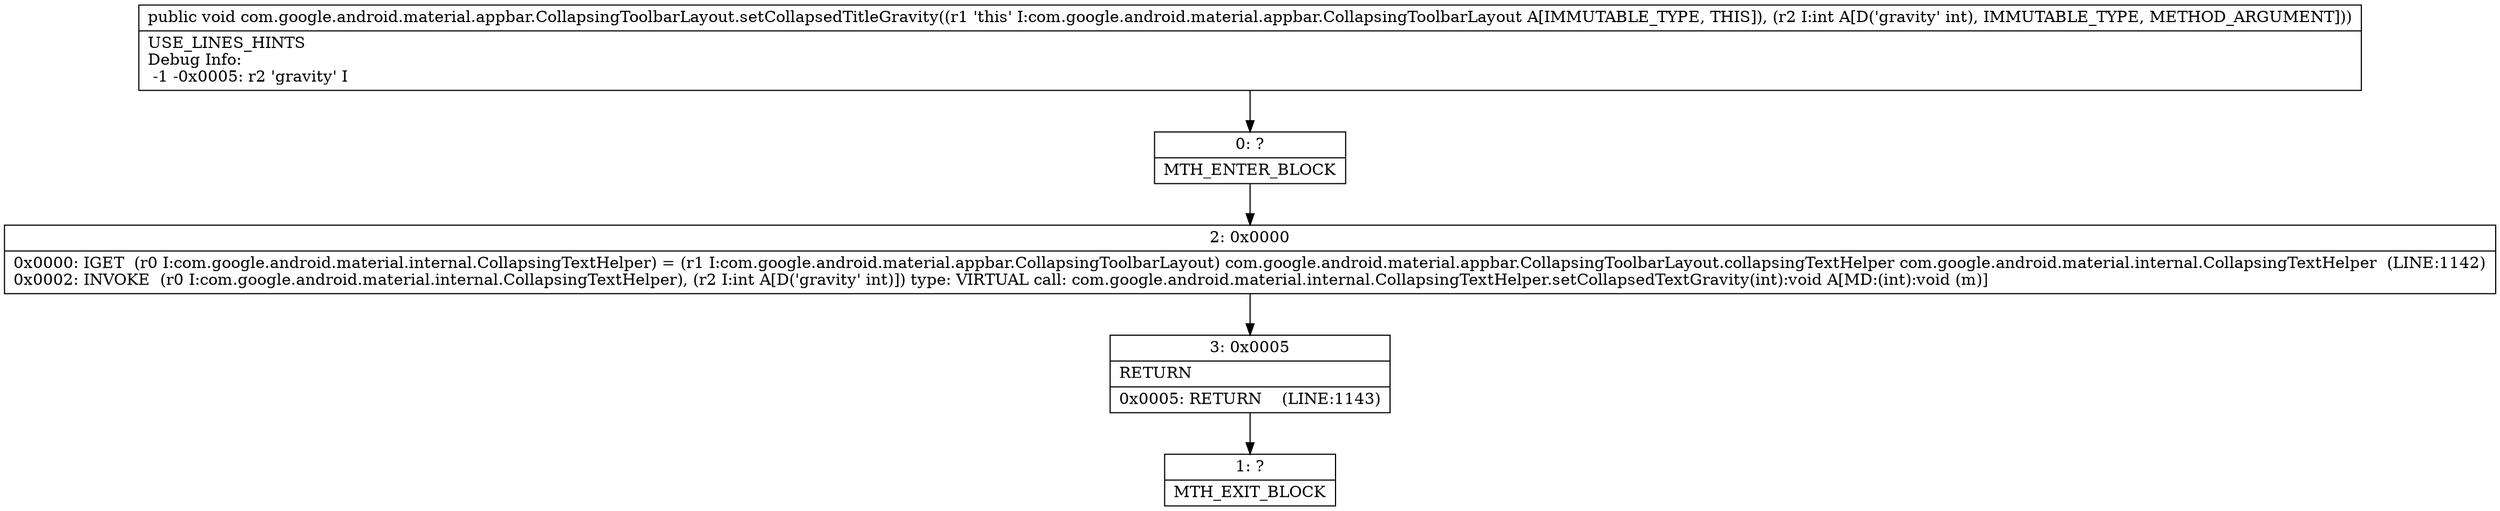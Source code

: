 digraph "CFG forcom.google.android.material.appbar.CollapsingToolbarLayout.setCollapsedTitleGravity(I)V" {
Node_0 [shape=record,label="{0\:\ ?|MTH_ENTER_BLOCK\l}"];
Node_2 [shape=record,label="{2\:\ 0x0000|0x0000: IGET  (r0 I:com.google.android.material.internal.CollapsingTextHelper) = (r1 I:com.google.android.material.appbar.CollapsingToolbarLayout) com.google.android.material.appbar.CollapsingToolbarLayout.collapsingTextHelper com.google.android.material.internal.CollapsingTextHelper  (LINE:1142)\l0x0002: INVOKE  (r0 I:com.google.android.material.internal.CollapsingTextHelper), (r2 I:int A[D('gravity' int)]) type: VIRTUAL call: com.google.android.material.internal.CollapsingTextHelper.setCollapsedTextGravity(int):void A[MD:(int):void (m)]\l}"];
Node_3 [shape=record,label="{3\:\ 0x0005|RETURN\l|0x0005: RETURN    (LINE:1143)\l}"];
Node_1 [shape=record,label="{1\:\ ?|MTH_EXIT_BLOCK\l}"];
MethodNode[shape=record,label="{public void com.google.android.material.appbar.CollapsingToolbarLayout.setCollapsedTitleGravity((r1 'this' I:com.google.android.material.appbar.CollapsingToolbarLayout A[IMMUTABLE_TYPE, THIS]), (r2 I:int A[D('gravity' int), IMMUTABLE_TYPE, METHOD_ARGUMENT]))  | USE_LINES_HINTS\lDebug Info:\l  \-1 \-0x0005: r2 'gravity' I\l}"];
MethodNode -> Node_0;Node_0 -> Node_2;
Node_2 -> Node_3;
Node_3 -> Node_1;
}

